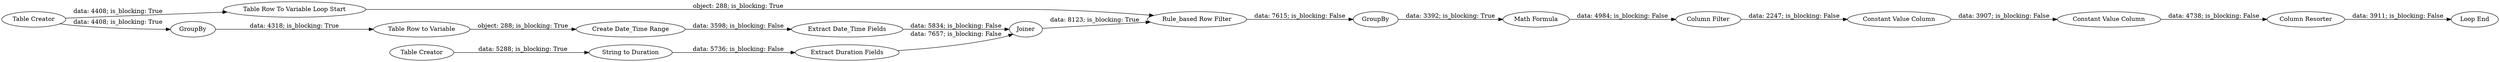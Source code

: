 digraph {
	"8573363123071689885_77" [label="Constant Value Column"]
	"8573363123071689885_81" [label="Table Row To Variable Loop Start"]
	"8573363123071689885_75" [label=GroupBy]
	"8573363123071689885_83" [label="Table Creator"]
	"8573363123071689885_84" [label="String to Duration"]
	"8573363123071689885_80" [label="Table Creator"]
	"8573363123071689885_89" [label="Column Filter"]
	"8573363123071689885_90" [label="Column Resorter"]
	"8573363123071689885_86" [label=Joiner]
	"8573363123071689885_74" [label="Rule_based Row Filter"]
	"8573363123071689885_69" [label="Extract Date_Time Fields"]
	"8573363123071689885_82" [label="Table Row to Variable"]
	"8573363123071689885_78" [label="Loop End"]
	"8573363123071689885_87" [label="Extract Duration Fields"]
	"8573363123071689885_68" [label="Create Date_Time Range"]
	"8573363123071689885_76" [label="Constant Value Column"]
	"8573363123071689885_88" [label="Math Formula"]
	"8573363123071689885_66" [label=GroupBy]
	"8573363123071689885_82" -> "8573363123071689885_68" [label="object: 288; is_blocking: True"]
	"8573363123071689885_83" -> "8573363123071689885_84" [label="data: 5288; is_blocking: True"]
	"8573363123071689885_80" -> "8573363123071689885_66" [label="data: 4408; is_blocking: True"]
	"8573363123071689885_84" -> "8573363123071689885_87" [label="data: 5736; is_blocking: False"]
	"8573363123071689885_77" -> "8573363123071689885_90" [label="data: 4738; is_blocking: False"]
	"8573363123071689885_89" -> "8573363123071689885_76" [label="data: 2247; is_blocking: False"]
	"8573363123071689885_69" -> "8573363123071689885_86" [label="data: 5834; is_blocking: False"]
	"8573363123071689885_76" -> "8573363123071689885_77" [label="data: 3907; is_blocking: False"]
	"8573363123071689885_81" -> "8573363123071689885_74" [label="object: 288; is_blocking: True"]
	"8573363123071689885_88" -> "8573363123071689885_89" [label="data: 4984; is_blocking: False"]
	"8573363123071689885_90" -> "8573363123071689885_78" [label="data: 3911; is_blocking: False"]
	"8573363123071689885_80" -> "8573363123071689885_81" [label="data: 4408; is_blocking: True"]
	"8573363123071689885_66" -> "8573363123071689885_82" [label="data: 4318; is_blocking: True"]
	"8573363123071689885_87" -> "8573363123071689885_86" [label="data: 7657; is_blocking: False"]
	"8573363123071689885_68" -> "8573363123071689885_69" [label="data: 3598; is_blocking: False"]
	"8573363123071689885_86" -> "8573363123071689885_74" [label="data: 8123; is_blocking: True"]
	"8573363123071689885_74" -> "8573363123071689885_75" [label="data: 7615; is_blocking: False"]
	"8573363123071689885_75" -> "8573363123071689885_88" [label="data: 3392; is_blocking: True"]
	rankdir=LR
}
